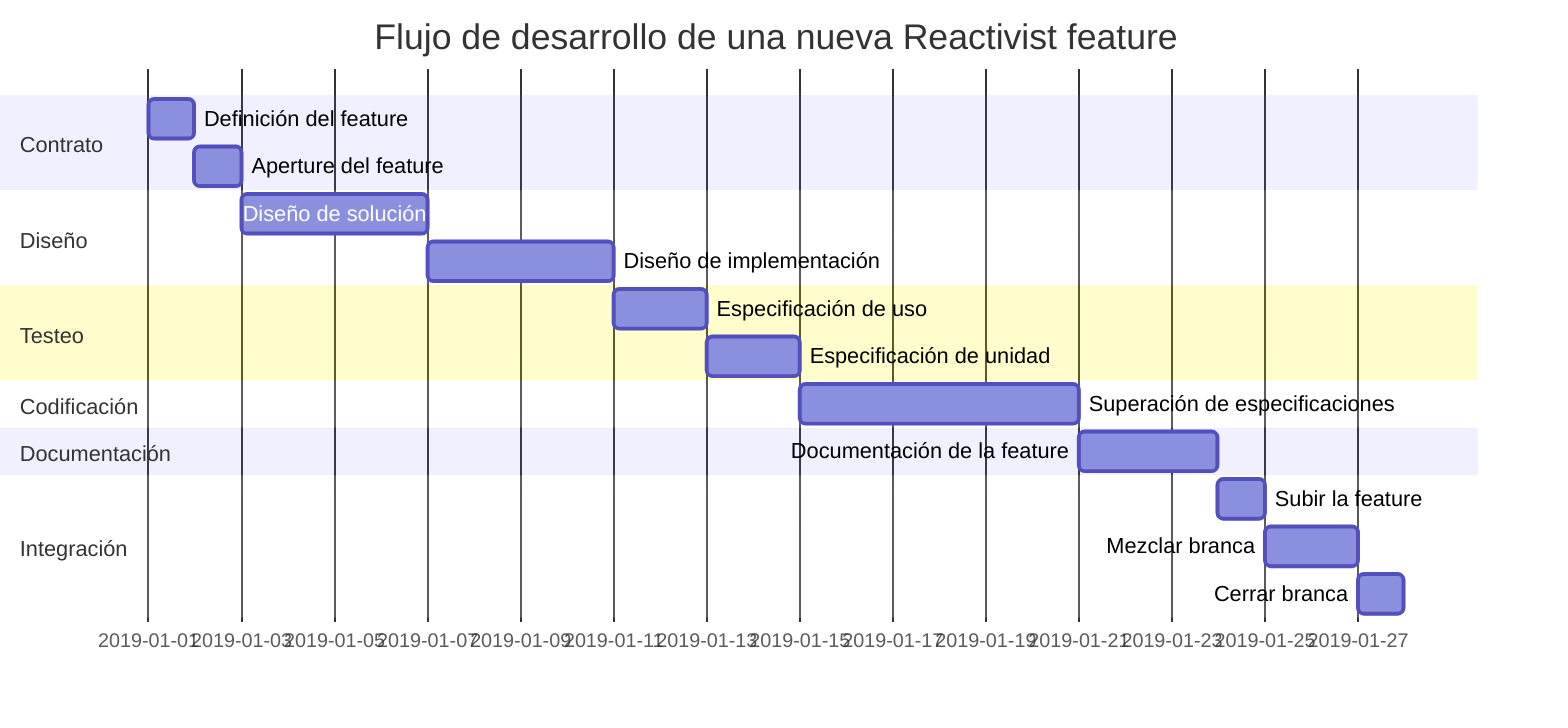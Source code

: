 gantt
dateFormat  YYYY-MM-DD
title Flujo de desarrollo de una nueva Reactivist feature
section Contrato
Definición del feature: s1,2019-01-01, 1d
Aperture del feature: s2, after s1, 1d
section Diseño
Diseño de solución: s3, after s2, 4d
Diseño de implementación: s4, after s3, 4d
section Testeo
Especificación de uso: s5, after s4, 2d
Especificación de unidad: s6, after s5, 2d
section Codificación
Superación de especificaciones: s7, after s6, 6d
section Documentación
Documentación de la feature: s8, after s7, 3d
section Integración
Subir la feature: s9, after s8, 1d
Mezclar branca: s10, after s9, 2d
Cerrar branca: s11, after s10, 1d